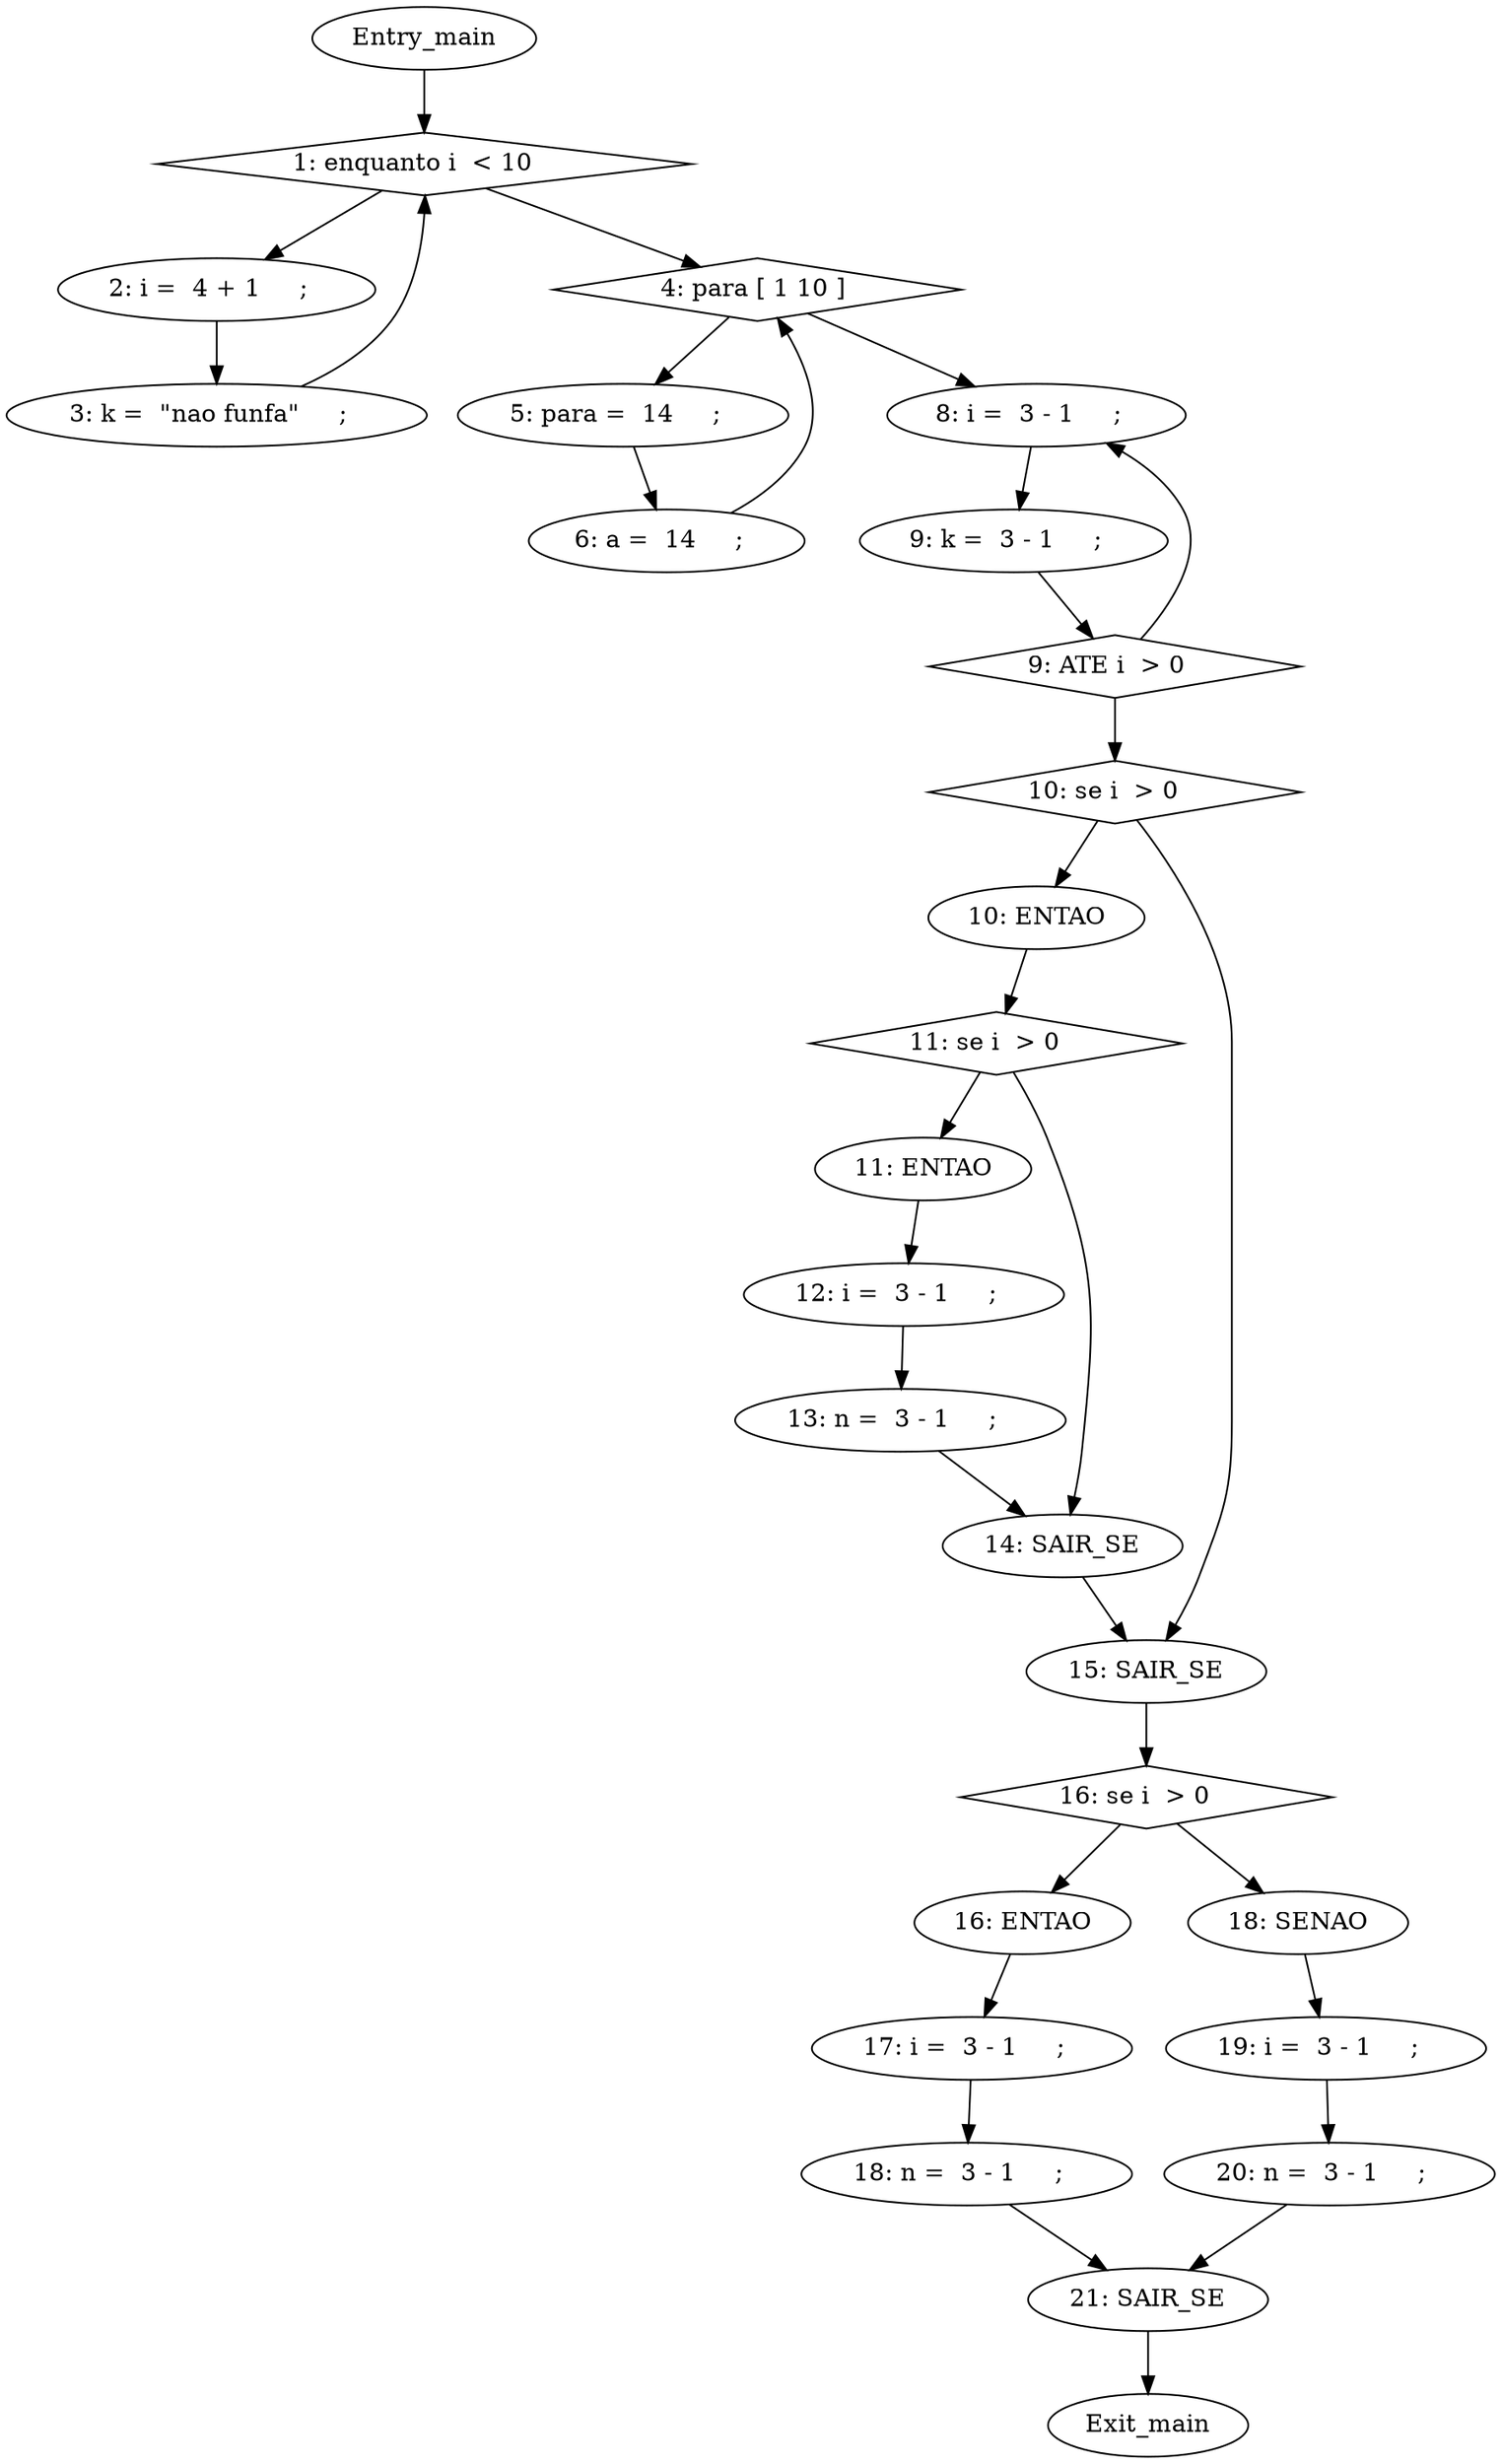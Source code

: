 digraph G {
"Entry_main" -> "1: enquanto i  < 10   "
"1: enquanto i  < 10   " [shape=diamond]
"1: enquanto i  < 10   " -> "2: i =  4 + 1     ;  "
"2: i =  4 + 1     ;  " -> "3: k =  \"nao funfa\"     ;  "
"3: k =  \"nao funfa\"     ;  " -> "1: enquanto i  < 10   "
"1: enquanto i  < 10   " -> "4: para [ 1 10 ] "
"4: para [ 1 10 ] " [shape=diamond]
"4: para [ 1 10 ] " -> "5: para =  14     ;  "
"5: para =  14     ;  " -> "6: a =  14     ;  "
"6: a =  14     ;  " -> "4: para [ 1 10 ] "
"4: para [ 1 10 ] " -> "8: i =  3 - 1     ;  "
"8: i =  3 - 1     ;  " -> "9: k =  3 - 1     ;  "
"9: k =  3 - 1     ;  " -> "9: ATE i  > 0  "
"9: ATE i  > 0  " -> "8: i =  3 - 1     ;  "
"9: ATE i  > 0  " [shape=diamond]
"9: ATE i  > 0  " -> "10: se i  > 0   "
"10: se i  > 0   " -> "10: ENTAO"
"10: se i  > 0   " [shape=diamond]
"10: ENTAO" -> "11: se i  > 0   "
"11: se i  > 0   " -> "11: ENTAO"
"11: se i  > 0   " [shape=diamond]
"11: ENTAO" -> "12: i =  3 - 1     ;  "
"12: i =  3 - 1     ;  " -> "13: n =  3 - 1     ;  "
"13: n =  3 - 1     ;  " -> "14: SAIR_SE"
"11: se i  > 0   " -> "14: SAIR_SE"
"14: SAIR_SE" -> "15: SAIR_SE"
"10: se i  > 0   " -> "15: SAIR_SE"
"15: SAIR_SE" -> "16: se i  > 0   "
"16: se i  > 0   " -> "16: ENTAO"
"16: se i  > 0   " [shape=diamond]
"16: ENTAO" -> "17: i =  3 - 1     ;  "
"17: i =  3 - 1     ;  " -> "18: n =  3 - 1     ;  "
"16: se i  > 0   " -> "18: SENAO"
"18: SENAO" -> "19: i =  3 - 1     ;  "
"19: i =  3 - 1     ;  " -> "20: n =  3 - 1     ;  "
"20: n =  3 - 1     ;  " -> "21: SAIR_SE"
"18: n =  3 - 1     ;  " -> "21: SAIR_SE"
"21: SAIR_SE" -> Exit_main
}
